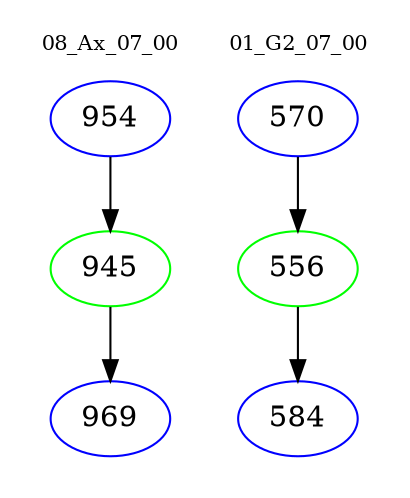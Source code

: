 digraph{
subgraph cluster_0 {
color = white
label = "08_Ax_07_00";
fontsize=10;
T0_954 [label="954", color="blue"]
T0_954 -> T0_945 [color="black"]
T0_945 [label="945", color="green"]
T0_945 -> T0_969 [color="black"]
T0_969 [label="969", color="blue"]
}
subgraph cluster_1 {
color = white
label = "01_G2_07_00";
fontsize=10;
T1_570 [label="570", color="blue"]
T1_570 -> T1_556 [color="black"]
T1_556 [label="556", color="green"]
T1_556 -> T1_584 [color="black"]
T1_584 [label="584", color="blue"]
}
}
